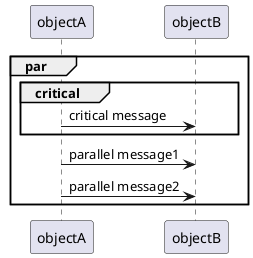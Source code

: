 @startuml
par
 critical
  objectA -> objectB : critical message
 end
 objectA -> objectB : parallel message1
 objectA -> objectB : parallel message2
end
@enduml